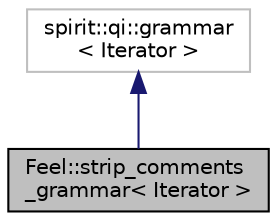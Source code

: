 digraph "Feel::strip_comments_grammar&lt; Iterator &gt;"
{
 // LATEX_PDF_SIZE
  edge [fontname="Helvetica",fontsize="10",labelfontname="Helvetica",labelfontsize="10"];
  node [fontname="Helvetica",fontsize="10",shape=record];
  Node1 [label="Feel::strip_comments\l_grammar\< Iterator \>",height=0.2,width=0.4,color="black", fillcolor="grey75", style="filled", fontcolor="black",tooltip=" "];
  Node2 -> Node1 [dir="back",color="midnightblue",fontsize="10",style="solid",fontname="Helvetica"];
  Node2 [label="spirit::qi::grammar\l\< Iterator \>",height=0.2,width=0.4,color="grey75", fillcolor="white", style="filled",tooltip=" "];
}
